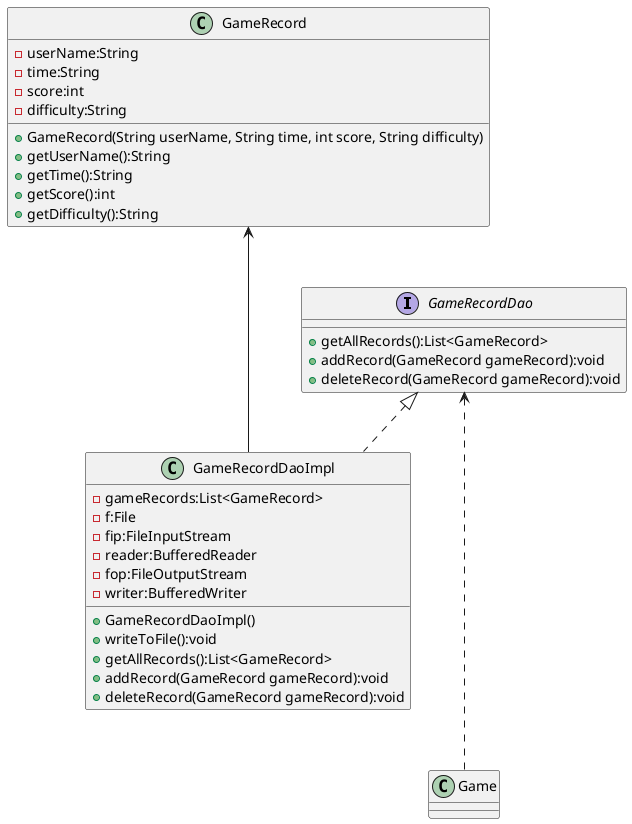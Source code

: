 @startuml
'https://plantuml.com/class-diagram
'数据访问对象模式 uml类图

interface GameRecordDao
{
    + getAllRecords():List<GameRecord>
    + addRecord(GameRecord gameRecord):void
    + deleteRecord(GameRecord gameRecord):void
}

class GameRecord
{
    - userName:String
    - time:String
    - score:int
    - difficulty:String
    + GameRecord(String userName, String time, int score, String difficulty)
    + getUserName():String
    + getTime():String
    + getScore():int
    + getDifficulty():String

}

class GameRecordDaoImpl
{
    - gameRecords:List<GameRecord>
    - f:File
    - fip:FileInputStream
    - reader:BufferedReader
    - fop:FileOutputStream
    - writer:BufferedWriter
    + GameRecordDaoImpl()
    + writeToFile():void
    + getAllRecords():List<GameRecord>
    + addRecord(GameRecord gameRecord):void
    + deleteRecord(GameRecord gameRecord):void

}

class Game
{
}

GameRecord <--- GameRecordDaoImpl
GameRecordDao <|.. GameRecordDaoImpl
GameRecordDao <... Game


@enduml
